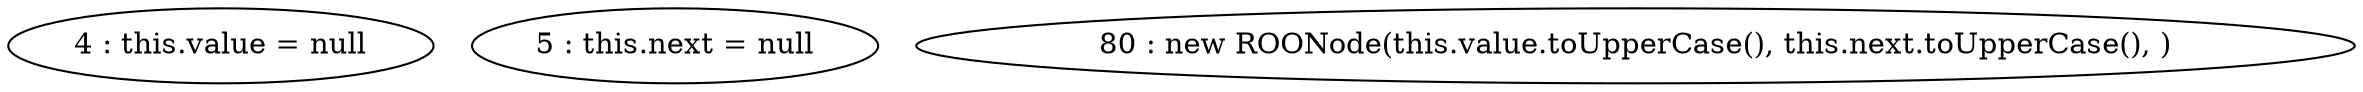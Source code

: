 digraph G {
"4 : this.value = null"
"5 : this.next = null"
"80 : new ROONode(this.value.toUpperCase(), this.next.toUpperCase(), )"
}